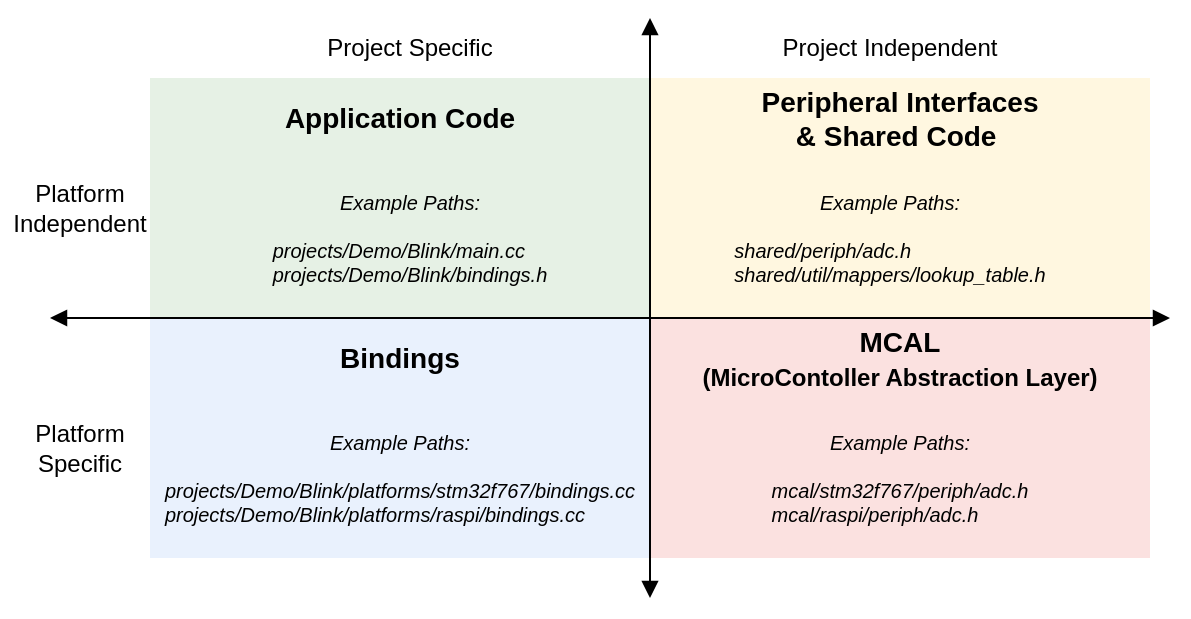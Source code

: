 <mxfile version="24.7.8">
  <diagram name="Page-1" id="AVefi_4B2r27eV40Z59U">
    <mxGraphModel dx="989" dy="582" grid="1" gridSize="10" guides="1" tooltips="1" connect="1" arrows="1" fold="1" page="0" pageScale="1" pageWidth="850" pageHeight="1100" math="0" shadow="0">
      <root>
        <mxCell id="0" />
        <mxCell id="1" parent="0" />
        <mxCell id="lLjQft1QgtvO7yPWeCVP-5" value="Project&amp;nbsp;&lt;span style=&quot;background-color: initial;&quot;&gt;Specific&lt;/span&gt;" style="text;html=1;align=center;verticalAlign=middle;whiteSpace=wrap;rounded=0;" parent="1" vertex="1">
          <mxGeometry x="280" y="130" width="120" height="30" as="geometry" />
        </mxCell>
        <mxCell id="lLjQft1QgtvO7yPWeCVP-6" value="Project Independent" style="text;html=1;align=center;verticalAlign=middle;whiteSpace=wrap;rounded=0;" parent="1" vertex="1">
          <mxGeometry x="500" y="130" width="160" height="30" as="geometry" />
        </mxCell>
        <mxCell id="lLjQft1QgtvO7yPWeCVP-7" value="Platform&lt;div&gt;Specific&lt;/div&gt;" style="text;html=1;align=center;verticalAlign=middle;whiteSpace=wrap;rounded=0;" parent="1" vertex="1">
          <mxGeometry x="140" y="330" width="70" height="30" as="geometry" />
        </mxCell>
        <mxCell id="lLjQft1QgtvO7yPWeCVP-8" value="Platform&lt;div&gt;Independent&lt;/div&gt;" style="text;html=1;align=center;verticalAlign=middle;whiteSpace=wrap;rounded=0;" parent="1" vertex="1">
          <mxGeometry x="135" y="210" width="80" height="30" as="geometry" />
        </mxCell>
        <mxCell id="lLjQft1QgtvO7yPWeCVP-13" value="" style="rounded=0;whiteSpace=wrap;html=1;strokeColor=none;fillColor=#dae8fc;opacity=60;" parent="1" vertex="1">
          <mxGeometry x="210" y="280" width="250" height="120" as="geometry" />
        </mxCell>
        <mxCell id="lLjQft1QgtvO7yPWeCVP-14" value="Bindings" style="text;html=1;align=center;verticalAlign=middle;whiteSpace=wrap;rounded=0;fontStyle=1;fontSize=14;" parent="1" vertex="1">
          <mxGeometry x="220" y="280" width="230" height="40" as="geometry" />
        </mxCell>
        <mxCell id="lLjQft1QgtvO7yPWeCVP-15" value="&lt;span style=&quot;font-weight: normal; font-size: 10px;&quot;&gt;Example Paths:&lt;br&gt;&lt;br&gt;&lt;/span&gt;&lt;span style=&quot;font-weight: 400;&quot;&gt;projects/Demo/Blink/platforms/stm32f767/bindings.cc&lt;/span&gt;&lt;div style=&quot;text-align: left;&quot;&gt;&lt;span style=&quot;font-weight: 400;&quot;&gt;projects/Demo/Blink/platforms/raspi/bindings.cc&lt;/span&gt;&lt;span style=&quot;font-weight: normal; font-size: 10px;&quot;&gt;&lt;br&gt;&lt;/span&gt;&lt;/div&gt;" style="text;html=1;align=center;verticalAlign=top;whiteSpace=wrap;rounded=0;fontStyle=3;fontFamily=Helvetica;fontSize=10;" parent="1" vertex="1">
          <mxGeometry x="210" y="330" width="250" height="70" as="geometry" />
        </mxCell>
        <mxCell id="lLjQft1QgtvO7yPWeCVP-17" value="" style="rounded=0;whiteSpace=wrap;html=1;strokeColor=none;fillColor=#f8cecc;opacity=60;" parent="1" vertex="1">
          <mxGeometry x="460" y="280" width="250" height="120" as="geometry" />
        </mxCell>
        <mxCell id="lLjQft1QgtvO7yPWeCVP-18" value="MCAL&lt;br&gt;&lt;font style=&quot;font-size: 12px;&quot;&gt;(MicroContoller Abstraction Layer)&lt;/font&gt;" style="text;html=1;align=center;verticalAlign=middle;whiteSpace=wrap;rounded=0;fontStyle=1;fontSize=14;" parent="1" vertex="1">
          <mxGeometry x="470" y="280" width="230" height="40" as="geometry" />
        </mxCell>
        <mxCell id="lLjQft1QgtvO7yPWeCVP-19" value="&lt;span style=&quot;font-weight: normal; font-size: 10px;&quot;&gt;Example Paths:&lt;br&gt;&lt;br&gt;mcal/stm32f767/periph/adc.h&lt;br&gt;&lt;div style=&quot;text-align: left;&quot;&gt;&lt;span style=&quot;background-color: initial;&quot;&gt;mcal/raspi/periph/adc.h&lt;/span&gt;&lt;/div&gt;&lt;/span&gt;" style="text;html=1;align=center;verticalAlign=top;whiteSpace=wrap;rounded=0;fontStyle=3;fontFamily=Helvetica;fontSize=10;" parent="1" vertex="1">
          <mxGeometry x="460" y="330" width="250" height="70" as="geometry" />
        </mxCell>
        <mxCell id="lLjQft1QgtvO7yPWeCVP-1" value="" style="rounded=0;whiteSpace=wrap;html=1;strokeColor=none;fillColor=#d5e8d4;opacity=60;" parent="1" vertex="1">
          <mxGeometry x="210" y="160" width="250" height="120" as="geometry" />
        </mxCell>
        <mxCell id="lLjQft1QgtvO7yPWeCVP-9" value="Application Code" style="text;html=1;align=center;verticalAlign=middle;whiteSpace=wrap;rounded=0;fontStyle=1;fontSize=14;" parent="1" vertex="1">
          <mxGeometry x="220" y="160" width="230" height="40" as="geometry" />
        </mxCell>
        <mxCell id="lLjQft1QgtvO7yPWeCVP-10" value="&lt;span style=&quot;font-weight: normal; font-size: 10px;&quot;&gt;Example Paths:&lt;br&gt;&lt;br&gt;&lt;div style=&quot;text-align: left;&quot;&gt;&lt;span style=&quot;background-color: initial;&quot;&gt;projects/Demo/Blink/main.cc&lt;/span&gt;&lt;/div&gt;projects/Demo/Blink/bindings.h&lt;/span&gt;" style="text;html=1;align=center;verticalAlign=top;whiteSpace=wrap;rounded=0;fontStyle=3;fontFamily=Helvetica;labelBackgroundColor=none;textShadow=0;labelBorderColor=none;fontSize=10;" parent="1" vertex="1">
          <mxGeometry x="220" y="210" width="240" height="75" as="geometry" />
        </mxCell>
        <mxCell id="lLjQft1QgtvO7yPWeCVP-21" value="" style="rounded=0;whiteSpace=wrap;html=1;strokeColor=none;fillColor=#fff2cc;opacity=60;" parent="1" vertex="1">
          <mxGeometry x="460" y="160" width="250" height="120" as="geometry" />
        </mxCell>
        <mxCell id="lLjQft1QgtvO7yPWeCVP-22" value="Peripheral Interfaces&lt;div style=&quot;font-size: 14px;&quot;&gt;&amp;amp; Shared Code&amp;nbsp;&lt;br style=&quot;font-size: 14px;&quot;&gt;&lt;/div&gt;" style="text;html=1;align=center;verticalAlign=middle;whiteSpace=wrap;rounded=0;fontStyle=1;fontSize=14;" parent="1" vertex="1">
          <mxGeometry x="470" y="160" width="230" height="40" as="geometry" />
        </mxCell>
        <mxCell id="lLjQft1QgtvO7yPWeCVP-23" value="&lt;span style=&quot;font-weight: 400; font-size: 10px;&quot;&gt;Example Paths:&lt;br&gt;&lt;br&gt;&lt;div style=&quot;text-align: left;&quot;&gt;&lt;span style=&quot;background-color: initial;&quot;&gt;shared/periph/adc.h&lt;/span&gt;&lt;/div&gt;&lt;/span&gt;&lt;span style=&quot;font-weight: normal; font-size: 10px;&quot;&gt;shared/util/mappers/lookup_table.h&lt;br style=&quot;font-size: 10px;&quot;&gt;&lt;/span&gt;" style="text;html=1;align=center;verticalAlign=top;whiteSpace=wrap;rounded=0;fontStyle=3;fontFamily=Helvetica;fontSize=10;" parent="1" vertex="1">
          <mxGeometry x="480" y="210" width="200" height="70" as="geometry" />
        </mxCell>
        <mxCell id="lLjQft1QgtvO7yPWeCVP-26" value="" style="endArrow=block;html=1;rounded=0;startArrow=block;startFill=1;endFill=1;" parent="1" edge="1">
          <mxGeometry width="50" height="50" relative="1" as="geometry">
            <mxPoint x="160" y="280" as="sourcePoint" />
            <mxPoint x="720" y="280" as="targetPoint" />
          </mxGeometry>
        </mxCell>
        <mxCell id="lLjQft1QgtvO7yPWeCVP-27" value="" style="endArrow=block;html=1;rounded=0;startArrow=block;startFill=1;endFill=1;" parent="1" edge="1">
          <mxGeometry width="50" height="50" relative="1" as="geometry">
            <mxPoint x="460" y="420" as="sourcePoint" />
            <mxPoint x="460" y="130" as="targetPoint" />
          </mxGeometry>
        </mxCell>
      </root>
    </mxGraphModel>
  </diagram>
</mxfile>
